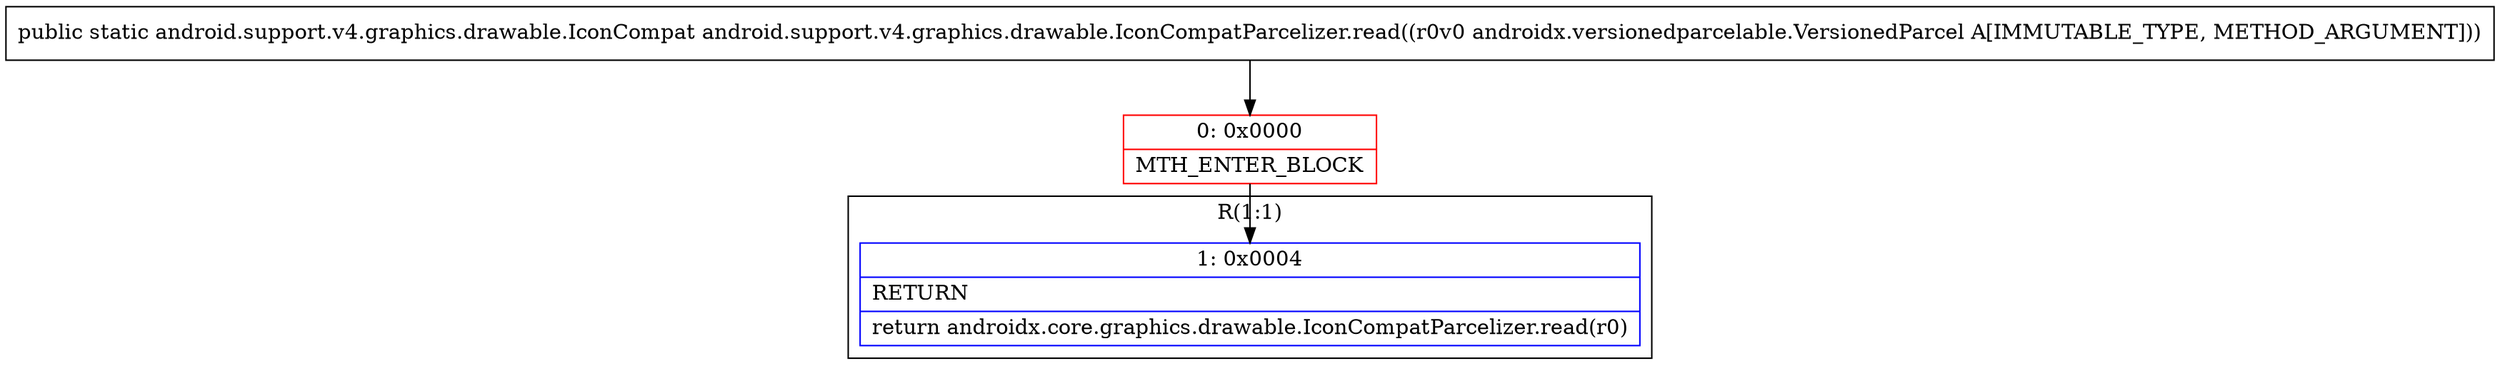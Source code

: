 digraph "CFG forandroid.support.v4.graphics.drawable.IconCompatParcelizer.read(Landroidx\/versionedparcelable\/VersionedParcel;)Landroid\/support\/v4\/graphics\/drawable\/IconCompat;" {
subgraph cluster_Region_475461448 {
label = "R(1:1)";
node [shape=record,color=blue];
Node_1 [shape=record,label="{1\:\ 0x0004|RETURN\l|return androidx.core.graphics.drawable.IconCompatParcelizer.read(r0)\l}"];
}
Node_0 [shape=record,color=red,label="{0\:\ 0x0000|MTH_ENTER_BLOCK\l}"];
MethodNode[shape=record,label="{public static android.support.v4.graphics.drawable.IconCompat android.support.v4.graphics.drawable.IconCompatParcelizer.read((r0v0 androidx.versionedparcelable.VersionedParcel A[IMMUTABLE_TYPE, METHOD_ARGUMENT])) }"];
MethodNode -> Node_0;
Node_0 -> Node_1;
}

